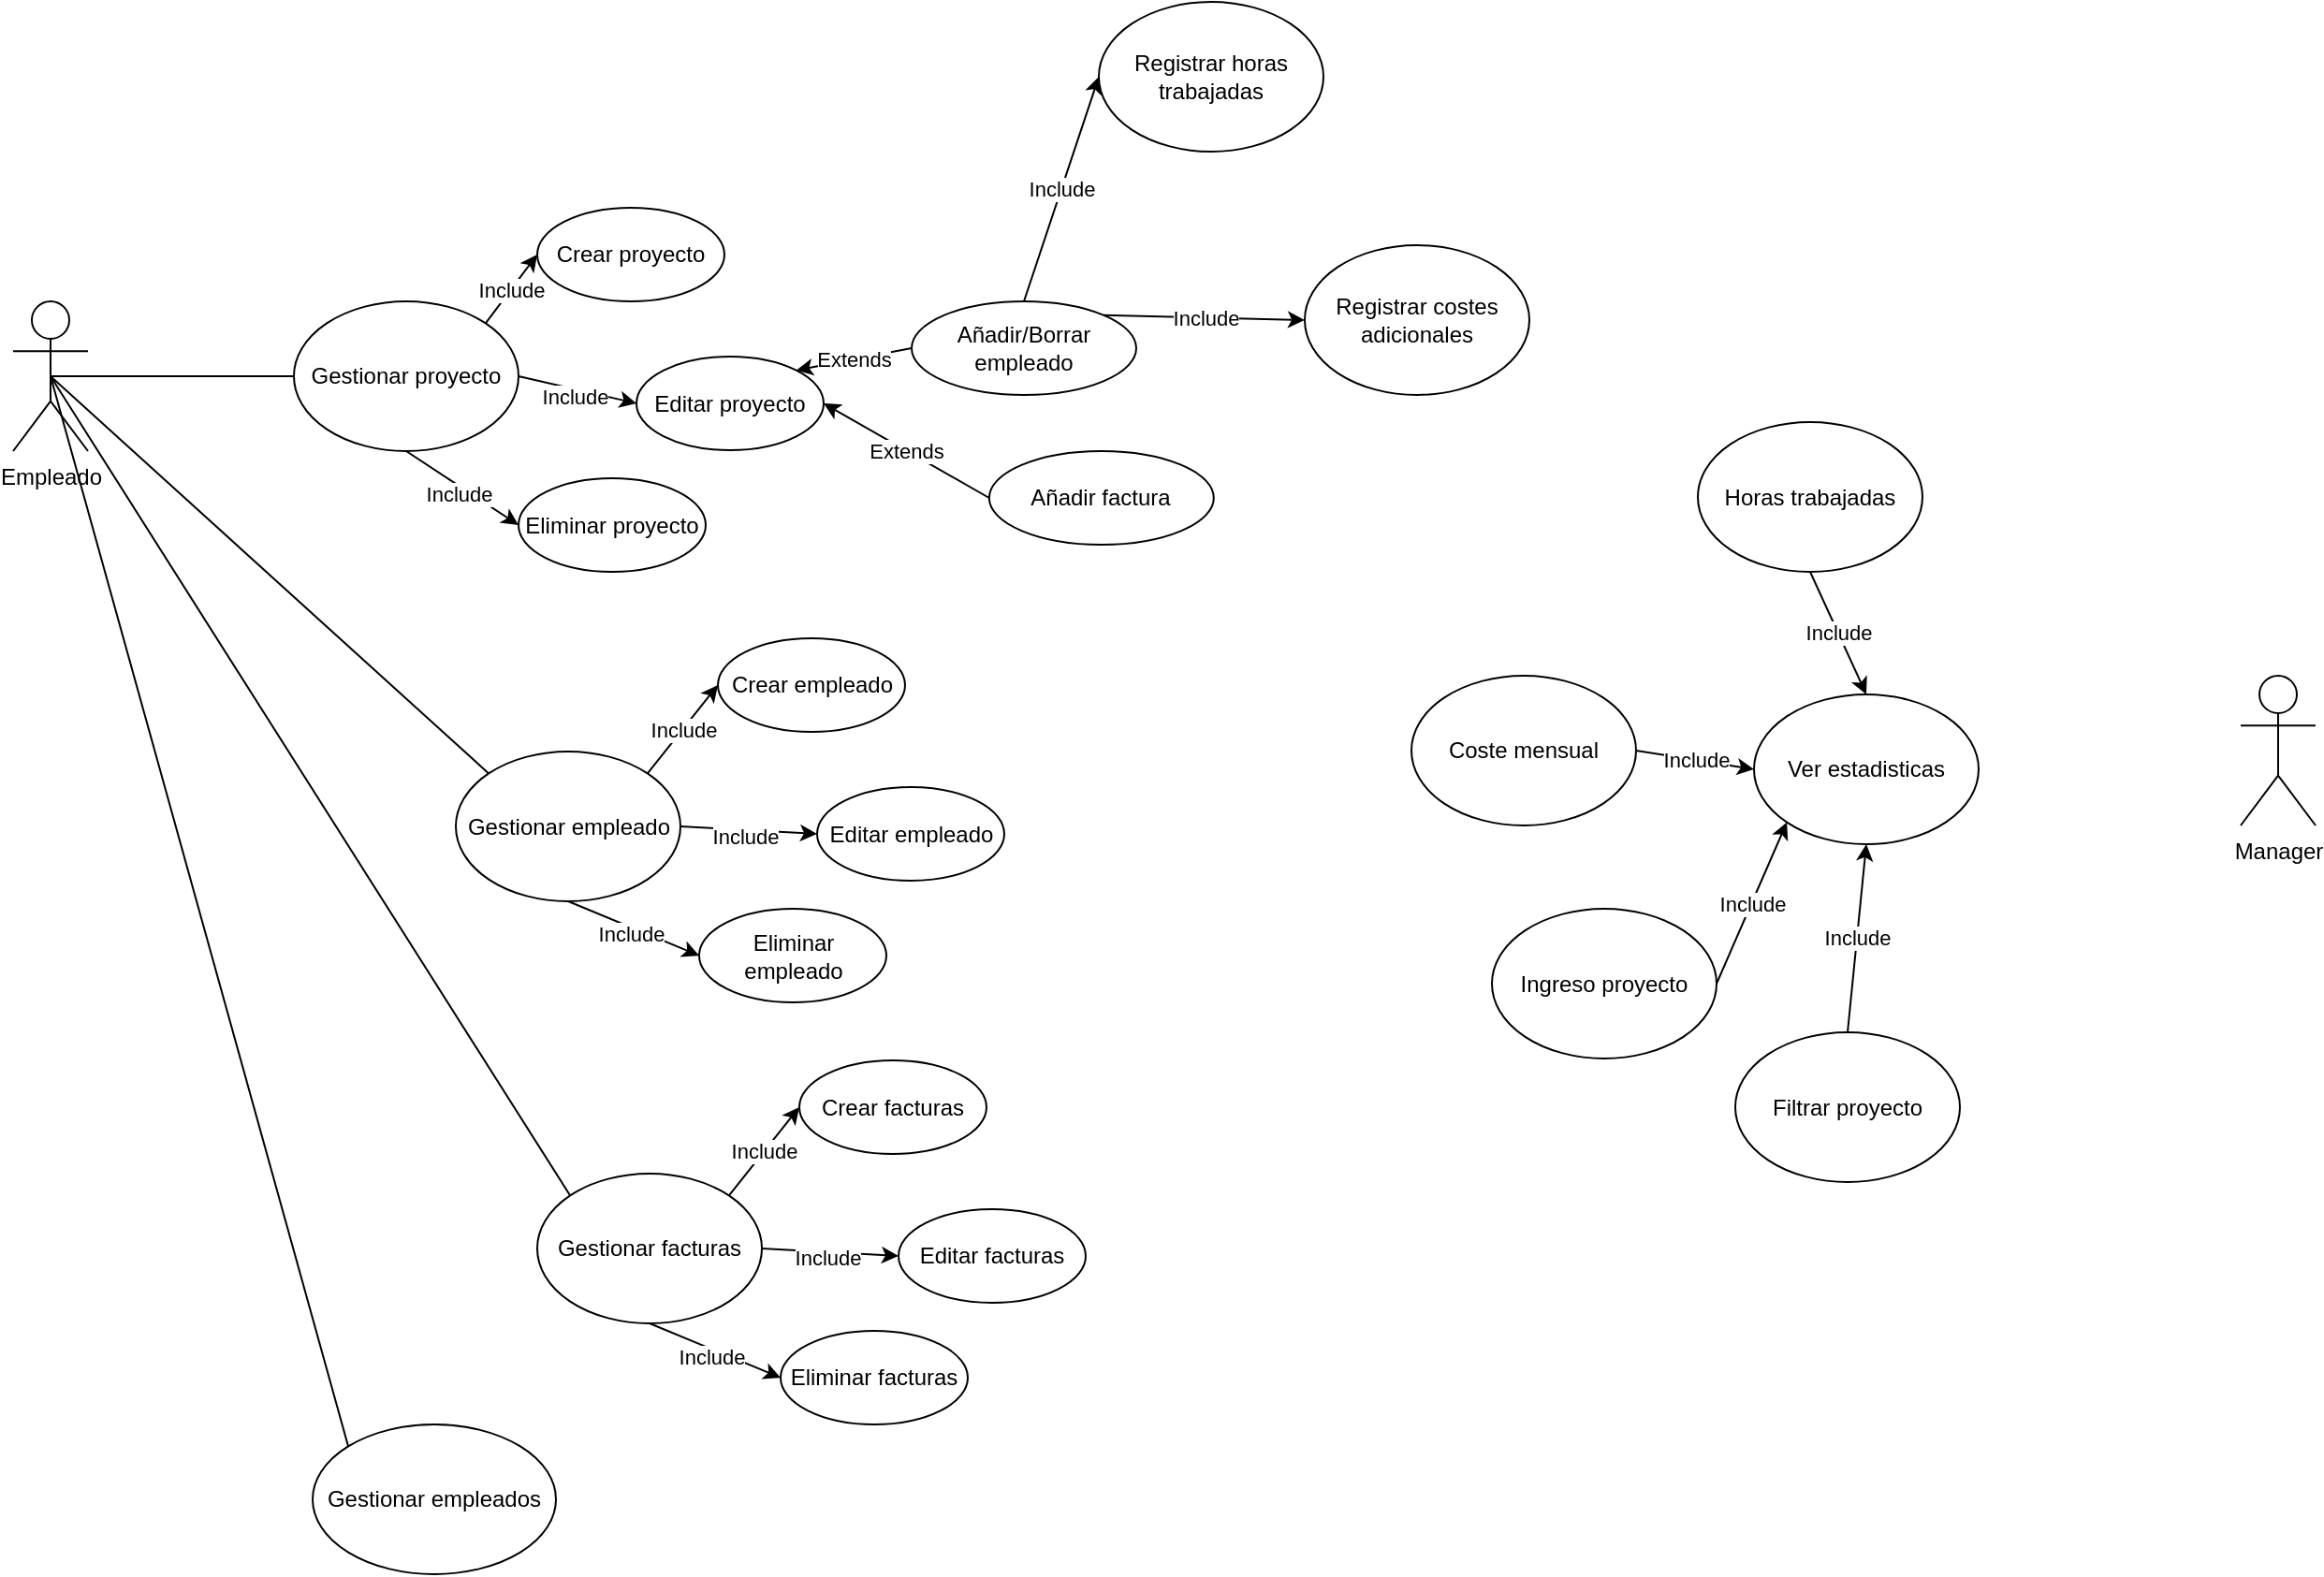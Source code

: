 <mxfile version="24.7.17">
  <diagram id="C5RBs43oDa-KdzZeNtuy" name="Page-1">
    <mxGraphModel dx="1094" dy="1181" grid="1" gridSize="10" guides="1" tooltips="1" connect="1" arrows="1" fold="1" page="1" pageScale="1" pageWidth="827" pageHeight="1169" math="0" shadow="0">
      <root>
        <mxCell id="WIyWlLk6GJQsqaUBKTNV-0" />
        <mxCell id="WIyWlLk6GJQsqaUBKTNV-1" parent="WIyWlLk6GJQsqaUBKTNV-0" />
        <mxCell id="rfyUywso8oTc7oKKPWUf-3" value="Crear proyecto" style="ellipse;whiteSpace=wrap;html=1;" parent="WIyWlLk6GJQsqaUBKTNV-1" vertex="1">
          <mxGeometry x="360" y="190" width="100" height="50" as="geometry" />
        </mxCell>
        <mxCell id="yex5hgpSVheTrEeb9s0U-1" value="&lt;div&gt;Empleado&lt;/div&gt;" style="shape=umlActor;verticalLabelPosition=bottom;verticalAlign=top;html=1;outlineConnect=0;" vertex="1" parent="WIyWlLk6GJQsqaUBKTNV-1">
          <mxGeometry x="80" y="240" width="40" height="80" as="geometry" />
        </mxCell>
        <mxCell id="yex5hgpSVheTrEeb9s0U-32" value="Gestionar proyecto" style="ellipse;whiteSpace=wrap;html=1;" vertex="1" parent="WIyWlLk6GJQsqaUBKTNV-1">
          <mxGeometry x="230" y="240" width="120" height="80" as="geometry" />
        </mxCell>
        <mxCell id="yex5hgpSVheTrEeb9s0U-33" value="" style="endArrow=none;html=1;rounded=0;exitX=0.5;exitY=0.5;exitDx=0;exitDy=0;exitPerimeter=0;entryX=0;entryY=0.5;entryDx=0;entryDy=0;" edge="1" parent="WIyWlLk6GJQsqaUBKTNV-1" source="yex5hgpSVheTrEeb9s0U-1" target="yex5hgpSVheTrEeb9s0U-32">
          <mxGeometry width="50" height="50" relative="1" as="geometry">
            <mxPoint x="150" y="330" as="sourcePoint" />
            <mxPoint x="200" y="280" as="targetPoint" />
          </mxGeometry>
        </mxCell>
        <mxCell id="yex5hgpSVheTrEeb9s0U-34" value="" style="endArrow=classic;html=1;rounded=0;exitX=1;exitY=0;exitDx=0;exitDy=0;entryX=0;entryY=0.5;entryDx=0;entryDy=0;" edge="1" parent="WIyWlLk6GJQsqaUBKTNV-1" source="yex5hgpSVheTrEeb9s0U-32" target="rfyUywso8oTc7oKKPWUf-3">
          <mxGeometry relative="1" as="geometry">
            <mxPoint x="630" y="256" as="sourcePoint" />
            <mxPoint x="680" y="190" as="targetPoint" />
          </mxGeometry>
        </mxCell>
        <mxCell id="yex5hgpSVheTrEeb9s0U-35" value="Include" style="edgeLabel;resizable=0;html=1;;align=center;verticalAlign=middle;" connectable="0" vertex="1" parent="yex5hgpSVheTrEeb9s0U-34">
          <mxGeometry relative="1" as="geometry" />
        </mxCell>
        <mxCell id="yex5hgpSVheTrEeb9s0U-127" value="" style="endArrow=none;html=1;rounded=0;exitX=0.5;exitY=0.5;exitDx=0;exitDy=0;exitPerimeter=0;entryX=0;entryY=0;entryDx=0;entryDy=0;" edge="1" parent="WIyWlLk6GJQsqaUBKTNV-1" source="yex5hgpSVheTrEeb9s0U-1" target="yex5hgpSVheTrEeb9s0U-142">
          <mxGeometry width="50" height="50" relative="1" as="geometry">
            <mxPoint x="110" y="290" as="sourcePoint" />
            <mxPoint x="240" y="480.0" as="targetPoint" />
          </mxGeometry>
        </mxCell>
        <mxCell id="yex5hgpSVheTrEeb9s0U-128" value="" style="endArrow=classic;html=1;rounded=0;exitX=1;exitY=0.5;exitDx=0;exitDy=0;entryX=0;entryY=0.5;entryDx=0;entryDy=0;" edge="1" parent="WIyWlLk6GJQsqaUBKTNV-1" source="yex5hgpSVheTrEeb9s0U-32" target="yex5hgpSVheTrEeb9s0U-130">
          <mxGeometry relative="1" as="geometry">
            <mxPoint x="342" y="262" as="sourcePoint" />
            <mxPoint x="370" y="290" as="targetPoint" />
          </mxGeometry>
        </mxCell>
        <mxCell id="yex5hgpSVheTrEeb9s0U-129" value="Include" style="edgeLabel;resizable=0;html=1;;align=center;verticalAlign=middle;" connectable="0" vertex="1" parent="yex5hgpSVheTrEeb9s0U-128">
          <mxGeometry relative="1" as="geometry">
            <mxPoint x="-2" y="3" as="offset" />
          </mxGeometry>
        </mxCell>
        <mxCell id="yex5hgpSVheTrEeb9s0U-130" value="Editar proyecto" style="ellipse;whiteSpace=wrap;html=1;" vertex="1" parent="WIyWlLk6GJQsqaUBKTNV-1">
          <mxGeometry x="413" y="269.5" width="100" height="50" as="geometry" />
        </mxCell>
        <mxCell id="yex5hgpSVheTrEeb9s0U-131" value="Eliminar proyecto" style="ellipse;whiteSpace=wrap;html=1;" vertex="1" parent="WIyWlLk6GJQsqaUBKTNV-1">
          <mxGeometry x="350" y="334.5" width="100" height="50" as="geometry" />
        </mxCell>
        <mxCell id="yex5hgpSVheTrEeb9s0U-132" value="" style="endArrow=classic;html=1;rounded=0;exitX=0.5;exitY=1;exitDx=0;exitDy=0;entryX=0;entryY=0.5;entryDx=0;entryDy=0;" edge="1" parent="WIyWlLk6GJQsqaUBKTNV-1" source="yex5hgpSVheTrEeb9s0U-32" target="yex5hgpSVheTrEeb9s0U-131">
          <mxGeometry relative="1" as="geometry">
            <mxPoint x="360" y="290" as="sourcePoint" />
            <mxPoint x="423" y="305" as="targetPoint" />
          </mxGeometry>
        </mxCell>
        <mxCell id="yex5hgpSVheTrEeb9s0U-133" value="Include" style="edgeLabel;resizable=0;html=1;;align=center;verticalAlign=middle;" connectable="0" vertex="1" parent="yex5hgpSVheTrEeb9s0U-132">
          <mxGeometry relative="1" as="geometry">
            <mxPoint x="-2" y="3" as="offset" />
          </mxGeometry>
        </mxCell>
        <mxCell id="yex5hgpSVheTrEeb9s0U-135" value="" style="endArrow=none;html=1;rounded=0;exitX=0.5;exitY=0.5;exitDx=0;exitDy=0;exitPerimeter=0;entryX=0;entryY=0;entryDx=0;entryDy=0;" edge="1" parent="WIyWlLk6GJQsqaUBKTNV-1" source="yex5hgpSVheTrEeb9s0U-1" target="yex5hgpSVheTrEeb9s0U-152">
          <mxGeometry width="50" height="50" relative="1" as="geometry">
            <mxPoint x="110" y="290" as="sourcePoint" />
            <mxPoint x="259.038" y="651.716" as="targetPoint" />
          </mxGeometry>
        </mxCell>
        <mxCell id="yex5hgpSVheTrEeb9s0U-136" value="Gestionar empleados" style="ellipse;whiteSpace=wrap;html=1;" vertex="1" parent="WIyWlLk6GJQsqaUBKTNV-1">
          <mxGeometry x="240" y="840" width="130" height="80" as="geometry" />
        </mxCell>
        <mxCell id="yex5hgpSVheTrEeb9s0U-137" value="" style="endArrow=none;html=1;rounded=0;exitX=0.5;exitY=0.5;exitDx=0;exitDy=0;exitPerimeter=0;entryX=0;entryY=0;entryDx=0;entryDy=0;" edge="1" parent="WIyWlLk6GJQsqaUBKTNV-1" source="yex5hgpSVheTrEeb9s0U-1" target="yex5hgpSVheTrEeb9s0U-136">
          <mxGeometry width="50" height="50" relative="1" as="geometry">
            <mxPoint x="110" y="290" as="sourcePoint" />
            <mxPoint x="269" y="662" as="targetPoint" />
          </mxGeometry>
        </mxCell>
        <mxCell id="yex5hgpSVheTrEeb9s0U-138" value="Añadir/Borrar empleado" style="ellipse;whiteSpace=wrap;html=1;" vertex="1" parent="WIyWlLk6GJQsqaUBKTNV-1">
          <mxGeometry x="560" y="240" width="120" height="50" as="geometry" />
        </mxCell>
        <mxCell id="yex5hgpSVheTrEeb9s0U-139" value="" style="endArrow=classic;html=1;rounded=0;exitX=0;exitY=0.5;exitDx=0;exitDy=0;entryX=1;entryY=0;entryDx=0;entryDy=0;" edge="1" parent="WIyWlLk6GJQsqaUBKTNV-1" source="yex5hgpSVheTrEeb9s0U-138" target="yex5hgpSVheTrEeb9s0U-130">
          <mxGeometry relative="1" as="geometry">
            <mxPoint x="580" y="100" as="sourcePoint" />
            <mxPoint x="455" y="207" as="targetPoint" />
          </mxGeometry>
        </mxCell>
        <mxCell id="yex5hgpSVheTrEeb9s0U-140" value="Extends" style="edgeLabel;resizable=0;html=1;;align=center;verticalAlign=middle;" connectable="0" vertex="1" parent="yex5hgpSVheTrEeb9s0U-139">
          <mxGeometry relative="1" as="geometry" />
        </mxCell>
        <mxCell id="yex5hgpSVheTrEeb9s0U-141" value="Crear empleado" style="ellipse;whiteSpace=wrap;html=1;" vertex="1" parent="WIyWlLk6GJQsqaUBKTNV-1">
          <mxGeometry x="456.5" y="420" width="100" height="50" as="geometry" />
        </mxCell>
        <mxCell id="yex5hgpSVheTrEeb9s0U-142" value="Gestionar empleado" style="ellipse;whiteSpace=wrap;html=1;" vertex="1" parent="WIyWlLk6GJQsqaUBKTNV-1">
          <mxGeometry x="316.5" y="480.5" width="120" height="80" as="geometry" />
        </mxCell>
        <mxCell id="yex5hgpSVheTrEeb9s0U-143" value="" style="endArrow=classic;html=1;rounded=0;exitX=1;exitY=0;exitDx=0;exitDy=0;entryX=0;entryY=0.5;entryDx=0;entryDy=0;" edge="1" parent="WIyWlLk6GJQsqaUBKTNV-1" source="yex5hgpSVheTrEeb9s0U-142" target="yex5hgpSVheTrEeb9s0U-141">
          <mxGeometry relative="1" as="geometry">
            <mxPoint x="726.5" y="486" as="sourcePoint" />
            <mxPoint x="776.5" y="420" as="targetPoint" />
          </mxGeometry>
        </mxCell>
        <mxCell id="yex5hgpSVheTrEeb9s0U-144" value="Include" style="edgeLabel;resizable=0;html=1;;align=center;verticalAlign=middle;" connectable="0" vertex="1" parent="yex5hgpSVheTrEeb9s0U-143">
          <mxGeometry relative="1" as="geometry" />
        </mxCell>
        <mxCell id="yex5hgpSVheTrEeb9s0U-145" value="" style="endArrow=classic;html=1;rounded=0;exitX=1;exitY=0.5;exitDx=0;exitDy=0;entryX=0;entryY=0.5;entryDx=0;entryDy=0;" edge="1" parent="WIyWlLk6GJQsqaUBKTNV-1" source="yex5hgpSVheTrEeb9s0U-142" target="yex5hgpSVheTrEeb9s0U-147">
          <mxGeometry relative="1" as="geometry">
            <mxPoint x="438.5" y="492" as="sourcePoint" />
            <mxPoint x="466.5" y="520" as="targetPoint" />
          </mxGeometry>
        </mxCell>
        <mxCell id="yex5hgpSVheTrEeb9s0U-146" value="Include" style="edgeLabel;resizable=0;html=1;;align=center;verticalAlign=middle;" connectable="0" vertex="1" parent="yex5hgpSVheTrEeb9s0U-145">
          <mxGeometry relative="1" as="geometry">
            <mxPoint x="-2" y="3" as="offset" />
          </mxGeometry>
        </mxCell>
        <mxCell id="yex5hgpSVheTrEeb9s0U-147" value="Editar empleado" style="ellipse;whiteSpace=wrap;html=1;" vertex="1" parent="WIyWlLk6GJQsqaUBKTNV-1">
          <mxGeometry x="509.5" y="499.5" width="100" height="50" as="geometry" />
        </mxCell>
        <mxCell id="yex5hgpSVheTrEeb9s0U-148" value="Eliminar empleado" style="ellipse;whiteSpace=wrap;html=1;" vertex="1" parent="WIyWlLk6GJQsqaUBKTNV-1">
          <mxGeometry x="446.5" y="564.5" width="100" height="50" as="geometry" />
        </mxCell>
        <mxCell id="yex5hgpSVheTrEeb9s0U-149" value="" style="endArrow=classic;html=1;rounded=0;exitX=0.5;exitY=1;exitDx=0;exitDy=0;entryX=0;entryY=0.5;entryDx=0;entryDy=0;" edge="1" parent="WIyWlLk6GJQsqaUBKTNV-1" source="yex5hgpSVheTrEeb9s0U-142" target="yex5hgpSVheTrEeb9s0U-148">
          <mxGeometry relative="1" as="geometry">
            <mxPoint x="456.5" y="520" as="sourcePoint" />
            <mxPoint x="519.5" y="535" as="targetPoint" />
          </mxGeometry>
        </mxCell>
        <mxCell id="yex5hgpSVheTrEeb9s0U-150" value="Include" style="edgeLabel;resizable=0;html=1;;align=center;verticalAlign=middle;" connectable="0" vertex="1" parent="yex5hgpSVheTrEeb9s0U-149">
          <mxGeometry relative="1" as="geometry">
            <mxPoint x="-2" y="3" as="offset" />
          </mxGeometry>
        </mxCell>
        <mxCell id="yex5hgpSVheTrEeb9s0U-151" value="Crear facturas" style="ellipse;whiteSpace=wrap;html=1;" vertex="1" parent="WIyWlLk6GJQsqaUBKTNV-1">
          <mxGeometry x="500" y="645.5" width="100" height="50" as="geometry" />
        </mxCell>
        <mxCell id="yex5hgpSVheTrEeb9s0U-152" value="Gestionar facturas" style="ellipse;whiteSpace=wrap;html=1;" vertex="1" parent="WIyWlLk6GJQsqaUBKTNV-1">
          <mxGeometry x="360" y="706" width="120" height="80" as="geometry" />
        </mxCell>
        <mxCell id="yex5hgpSVheTrEeb9s0U-153" value="" style="endArrow=classic;html=1;rounded=0;exitX=1;exitY=0;exitDx=0;exitDy=0;entryX=0;entryY=0.5;entryDx=0;entryDy=0;" edge="1" parent="WIyWlLk6GJQsqaUBKTNV-1" source="yex5hgpSVheTrEeb9s0U-152" target="yex5hgpSVheTrEeb9s0U-151">
          <mxGeometry relative="1" as="geometry">
            <mxPoint x="770" y="711.5" as="sourcePoint" />
            <mxPoint x="820" y="645.5" as="targetPoint" />
          </mxGeometry>
        </mxCell>
        <mxCell id="yex5hgpSVheTrEeb9s0U-154" value="Include" style="edgeLabel;resizable=0;html=1;;align=center;verticalAlign=middle;" connectable="0" vertex="1" parent="yex5hgpSVheTrEeb9s0U-153">
          <mxGeometry relative="1" as="geometry" />
        </mxCell>
        <mxCell id="yex5hgpSVheTrEeb9s0U-155" value="" style="endArrow=classic;html=1;rounded=0;exitX=1;exitY=0.5;exitDx=0;exitDy=0;entryX=0;entryY=0.5;entryDx=0;entryDy=0;" edge="1" parent="WIyWlLk6GJQsqaUBKTNV-1" source="yex5hgpSVheTrEeb9s0U-152" target="yex5hgpSVheTrEeb9s0U-157">
          <mxGeometry relative="1" as="geometry">
            <mxPoint x="482" y="717.5" as="sourcePoint" />
            <mxPoint x="510" y="745.5" as="targetPoint" />
          </mxGeometry>
        </mxCell>
        <mxCell id="yex5hgpSVheTrEeb9s0U-156" value="Include" style="edgeLabel;resizable=0;html=1;;align=center;verticalAlign=middle;" connectable="0" vertex="1" parent="yex5hgpSVheTrEeb9s0U-155">
          <mxGeometry relative="1" as="geometry">
            <mxPoint x="-2" y="3" as="offset" />
          </mxGeometry>
        </mxCell>
        <mxCell id="yex5hgpSVheTrEeb9s0U-157" value="Editar facturas" style="ellipse;whiteSpace=wrap;html=1;" vertex="1" parent="WIyWlLk6GJQsqaUBKTNV-1">
          <mxGeometry x="553" y="725" width="100" height="50" as="geometry" />
        </mxCell>
        <mxCell id="yex5hgpSVheTrEeb9s0U-158" value="Eliminar facturas" style="ellipse;whiteSpace=wrap;html=1;" vertex="1" parent="WIyWlLk6GJQsqaUBKTNV-1">
          <mxGeometry x="490" y="790" width="100" height="50" as="geometry" />
        </mxCell>
        <mxCell id="yex5hgpSVheTrEeb9s0U-159" value="" style="endArrow=classic;html=1;rounded=0;exitX=0.5;exitY=1;exitDx=0;exitDy=0;entryX=0;entryY=0.5;entryDx=0;entryDy=0;" edge="1" parent="WIyWlLk6GJQsqaUBKTNV-1" source="yex5hgpSVheTrEeb9s0U-152" target="yex5hgpSVheTrEeb9s0U-158">
          <mxGeometry relative="1" as="geometry">
            <mxPoint x="500" y="745.5" as="sourcePoint" />
            <mxPoint x="563" y="760.5" as="targetPoint" />
          </mxGeometry>
        </mxCell>
        <mxCell id="yex5hgpSVheTrEeb9s0U-160" value="Include" style="edgeLabel;resizable=0;html=1;;align=center;verticalAlign=middle;" connectable="0" vertex="1" parent="yex5hgpSVheTrEeb9s0U-159">
          <mxGeometry relative="1" as="geometry">
            <mxPoint x="-2" y="3" as="offset" />
          </mxGeometry>
        </mxCell>
        <mxCell id="yex5hgpSVheTrEeb9s0U-161" value="Añadir factura" style="ellipse;whiteSpace=wrap;html=1;" vertex="1" parent="WIyWlLk6GJQsqaUBKTNV-1">
          <mxGeometry x="601.42" y="320" width="120" height="50" as="geometry" />
        </mxCell>
        <mxCell id="yex5hgpSVheTrEeb9s0U-162" value="" style="endArrow=classic;html=1;rounded=0;exitX=0;exitY=0.5;exitDx=0;exitDy=0;entryX=1;entryY=0.5;entryDx=0;entryDy=0;" edge="1" parent="WIyWlLk6GJQsqaUBKTNV-1" source="yex5hgpSVheTrEeb9s0U-161" target="yex5hgpSVheTrEeb9s0U-130">
          <mxGeometry relative="1" as="geometry">
            <mxPoint x="580" y="180" as="sourcePoint" />
            <mxPoint x="498" y="357" as="targetPoint" />
          </mxGeometry>
        </mxCell>
        <mxCell id="yex5hgpSVheTrEeb9s0U-163" value="Extends" style="edgeLabel;resizable=0;html=1;;align=center;verticalAlign=middle;" connectable="0" vertex="1" parent="yex5hgpSVheTrEeb9s0U-162">
          <mxGeometry relative="1" as="geometry" />
        </mxCell>
        <mxCell id="yex5hgpSVheTrEeb9s0U-164" value="Registrar horas trabajadas" style="ellipse;whiteSpace=wrap;html=1;" vertex="1" parent="WIyWlLk6GJQsqaUBKTNV-1">
          <mxGeometry x="660" y="80" width="120" height="80" as="geometry" />
        </mxCell>
        <mxCell id="yex5hgpSVheTrEeb9s0U-165" value="Registrar costes adicionales" style="ellipse;whiteSpace=wrap;html=1;" vertex="1" parent="WIyWlLk6GJQsqaUBKTNV-1">
          <mxGeometry x="770" y="210" width="120" height="80" as="geometry" />
        </mxCell>
        <mxCell id="yex5hgpSVheTrEeb9s0U-169" value="" style="endArrow=classic;html=1;rounded=0;exitX=0.5;exitY=0;exitDx=0;exitDy=0;entryX=0;entryY=0.5;entryDx=0;entryDy=0;" edge="1" parent="WIyWlLk6GJQsqaUBKTNV-1" source="yex5hgpSVheTrEeb9s0U-138" target="yex5hgpSVheTrEeb9s0U-164">
          <mxGeometry relative="1" as="geometry">
            <mxPoint x="550" y="460" as="sourcePoint" />
            <mxPoint x="650" y="460" as="targetPoint" />
          </mxGeometry>
        </mxCell>
        <mxCell id="yex5hgpSVheTrEeb9s0U-170" value="Include" style="edgeLabel;resizable=0;html=1;;align=center;verticalAlign=middle;" connectable="0" vertex="1" parent="yex5hgpSVheTrEeb9s0U-169">
          <mxGeometry relative="1" as="geometry" />
        </mxCell>
        <mxCell id="yex5hgpSVheTrEeb9s0U-171" value="" style="endArrow=classic;html=1;rounded=0;exitX=1;exitY=0;exitDx=0;exitDy=0;entryX=0;entryY=0.5;entryDx=0;entryDy=0;" edge="1" parent="WIyWlLk6GJQsqaUBKTNV-1" source="yex5hgpSVheTrEeb9s0U-138" target="yex5hgpSVheTrEeb9s0U-165">
          <mxGeometry relative="1" as="geometry">
            <mxPoint x="630" y="250" as="sourcePoint" />
            <mxPoint x="670" y="130" as="targetPoint" />
          </mxGeometry>
        </mxCell>
        <mxCell id="yex5hgpSVheTrEeb9s0U-172" value="Include" style="edgeLabel;resizable=0;html=1;;align=center;verticalAlign=middle;" connectable="0" vertex="1" parent="yex5hgpSVheTrEeb9s0U-171">
          <mxGeometry relative="1" as="geometry" />
        </mxCell>
        <mxCell id="yex5hgpSVheTrEeb9s0U-173" value="Manager" style="shape=umlActor;verticalLabelPosition=bottom;verticalAlign=top;html=1;outlineConnect=0;" vertex="1" parent="WIyWlLk6GJQsqaUBKTNV-1">
          <mxGeometry x="1270" y="440" width="40" height="80" as="geometry" />
        </mxCell>
        <mxCell id="yex5hgpSVheTrEeb9s0U-174" value="Ver estadisticas" style="ellipse;whiteSpace=wrap;html=1;" vertex="1" parent="WIyWlLk6GJQsqaUBKTNV-1">
          <mxGeometry x="1010" y="450" width="120" height="80" as="geometry" />
        </mxCell>
        <mxCell id="yex5hgpSVheTrEeb9s0U-176" value="Horas trabajadas" style="ellipse;whiteSpace=wrap;html=1;" vertex="1" parent="WIyWlLk6GJQsqaUBKTNV-1">
          <mxGeometry x="980" y="304.5" width="120" height="80" as="geometry" />
        </mxCell>
        <mxCell id="yex5hgpSVheTrEeb9s0U-177" value="Coste mensual" style="ellipse;whiteSpace=wrap;html=1;" vertex="1" parent="WIyWlLk6GJQsqaUBKTNV-1">
          <mxGeometry x="827" y="440" width="120" height="80" as="geometry" />
        </mxCell>
        <mxCell id="yex5hgpSVheTrEeb9s0U-178" value="Ingreso proyecto" style="ellipse;whiteSpace=wrap;html=1;" vertex="1" parent="WIyWlLk6GJQsqaUBKTNV-1">
          <mxGeometry x="870" y="564.5" width="120" height="80" as="geometry" />
        </mxCell>
        <mxCell id="yex5hgpSVheTrEeb9s0U-179" value="Filtrar proyecto" style="ellipse;whiteSpace=wrap;html=1;" vertex="1" parent="WIyWlLk6GJQsqaUBKTNV-1">
          <mxGeometry x="1000" y="630.5" width="120" height="80" as="geometry" />
        </mxCell>
        <mxCell id="yex5hgpSVheTrEeb9s0U-180" value="" style="endArrow=classic;html=1;rounded=0;exitX=0.5;exitY=1;exitDx=0;exitDy=0;entryX=0.5;entryY=0;entryDx=0;entryDy=0;" edge="1" parent="WIyWlLk6GJQsqaUBKTNV-1" source="yex5hgpSVheTrEeb9s0U-176" target="yex5hgpSVheTrEeb9s0U-174">
          <mxGeometry relative="1" as="geometry">
            <mxPoint x="673" y="257" as="sourcePoint" />
            <mxPoint x="780" y="260" as="targetPoint" />
          </mxGeometry>
        </mxCell>
        <mxCell id="yex5hgpSVheTrEeb9s0U-181" value="Include" style="edgeLabel;resizable=0;html=1;;align=center;verticalAlign=middle;" connectable="0" vertex="1" parent="yex5hgpSVheTrEeb9s0U-180">
          <mxGeometry relative="1" as="geometry" />
        </mxCell>
        <mxCell id="yex5hgpSVheTrEeb9s0U-182" value="" style="endArrow=classic;html=1;rounded=0;exitX=1;exitY=0.5;exitDx=0;exitDy=0;entryX=0;entryY=0.5;entryDx=0;entryDy=0;" edge="1" parent="WIyWlLk6GJQsqaUBKTNV-1" source="yex5hgpSVheTrEeb9s0U-177" target="yex5hgpSVheTrEeb9s0U-174">
          <mxGeometry relative="1" as="geometry">
            <mxPoint x="1050" y="395" as="sourcePoint" />
            <mxPoint x="1080" y="460" as="targetPoint" />
          </mxGeometry>
        </mxCell>
        <mxCell id="yex5hgpSVheTrEeb9s0U-183" value="Include" style="edgeLabel;resizable=0;html=1;;align=center;verticalAlign=middle;" connectable="0" vertex="1" parent="yex5hgpSVheTrEeb9s0U-182">
          <mxGeometry relative="1" as="geometry" />
        </mxCell>
        <mxCell id="yex5hgpSVheTrEeb9s0U-184" value="" style="endArrow=classic;html=1;rounded=0;exitX=1;exitY=0.5;exitDx=0;exitDy=0;entryX=0;entryY=1;entryDx=0;entryDy=0;" edge="1" parent="WIyWlLk6GJQsqaUBKTNV-1" source="yex5hgpSVheTrEeb9s0U-178" target="yex5hgpSVheTrEeb9s0U-174">
          <mxGeometry relative="1" as="geometry">
            <mxPoint x="1060" y="405" as="sourcePoint" />
            <mxPoint x="1090" y="470" as="targetPoint" />
          </mxGeometry>
        </mxCell>
        <mxCell id="yex5hgpSVheTrEeb9s0U-185" value="Include" style="edgeLabel;resizable=0;html=1;;align=center;verticalAlign=middle;" connectable="0" vertex="1" parent="yex5hgpSVheTrEeb9s0U-184">
          <mxGeometry relative="1" as="geometry" />
        </mxCell>
        <mxCell id="yex5hgpSVheTrEeb9s0U-186" value="" style="endArrow=classic;html=1;rounded=0;exitX=0.5;exitY=0;exitDx=0;exitDy=0;entryX=0.5;entryY=1;entryDx=0;entryDy=0;" edge="1" parent="WIyWlLk6GJQsqaUBKTNV-1" source="yex5hgpSVheTrEeb9s0U-179" target="yex5hgpSVheTrEeb9s0U-174">
          <mxGeometry relative="1" as="geometry">
            <mxPoint x="1070" y="415" as="sourcePoint" />
            <mxPoint x="1100" y="480" as="targetPoint" />
          </mxGeometry>
        </mxCell>
        <mxCell id="yex5hgpSVheTrEeb9s0U-187" value="Include" style="edgeLabel;resizable=0;html=1;;align=center;verticalAlign=middle;" connectable="0" vertex="1" parent="yex5hgpSVheTrEeb9s0U-186">
          <mxGeometry relative="1" as="geometry" />
        </mxCell>
      </root>
    </mxGraphModel>
  </diagram>
</mxfile>
